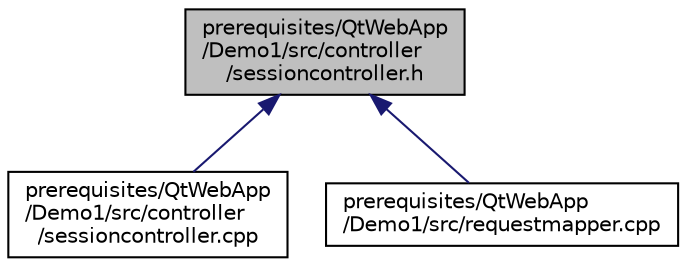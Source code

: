 digraph "prerequisites/QtWebApp/Demo1/src/controller/sessioncontroller.h"
{
  edge [fontname="Helvetica",fontsize="10",labelfontname="Helvetica",labelfontsize="10"];
  node [fontname="Helvetica",fontsize="10",shape=record];
  Node34 [label="prerequisites/QtWebApp\l/Demo1/src/controller\l/sessioncontroller.h",height=0.2,width=0.4,color="black", fillcolor="grey75", style="filled", fontcolor="black"];
  Node34 -> Node35 [dir="back",color="midnightblue",fontsize="10",style="solid"];
  Node35 [label="prerequisites/QtWebApp\l/Demo1/src/controller\l/sessioncontroller.cpp",height=0.2,width=0.4,color="black", fillcolor="white", style="filled",URL="$sessioncontroller_8cpp.html"];
  Node34 -> Node36 [dir="back",color="midnightblue",fontsize="10",style="solid"];
  Node36 [label="prerequisites/QtWebApp\l/Demo1/src/requestmapper.cpp",height=0.2,width=0.4,color="black", fillcolor="white", style="filled",URL="$requestmapper_8cpp.html"];
}
